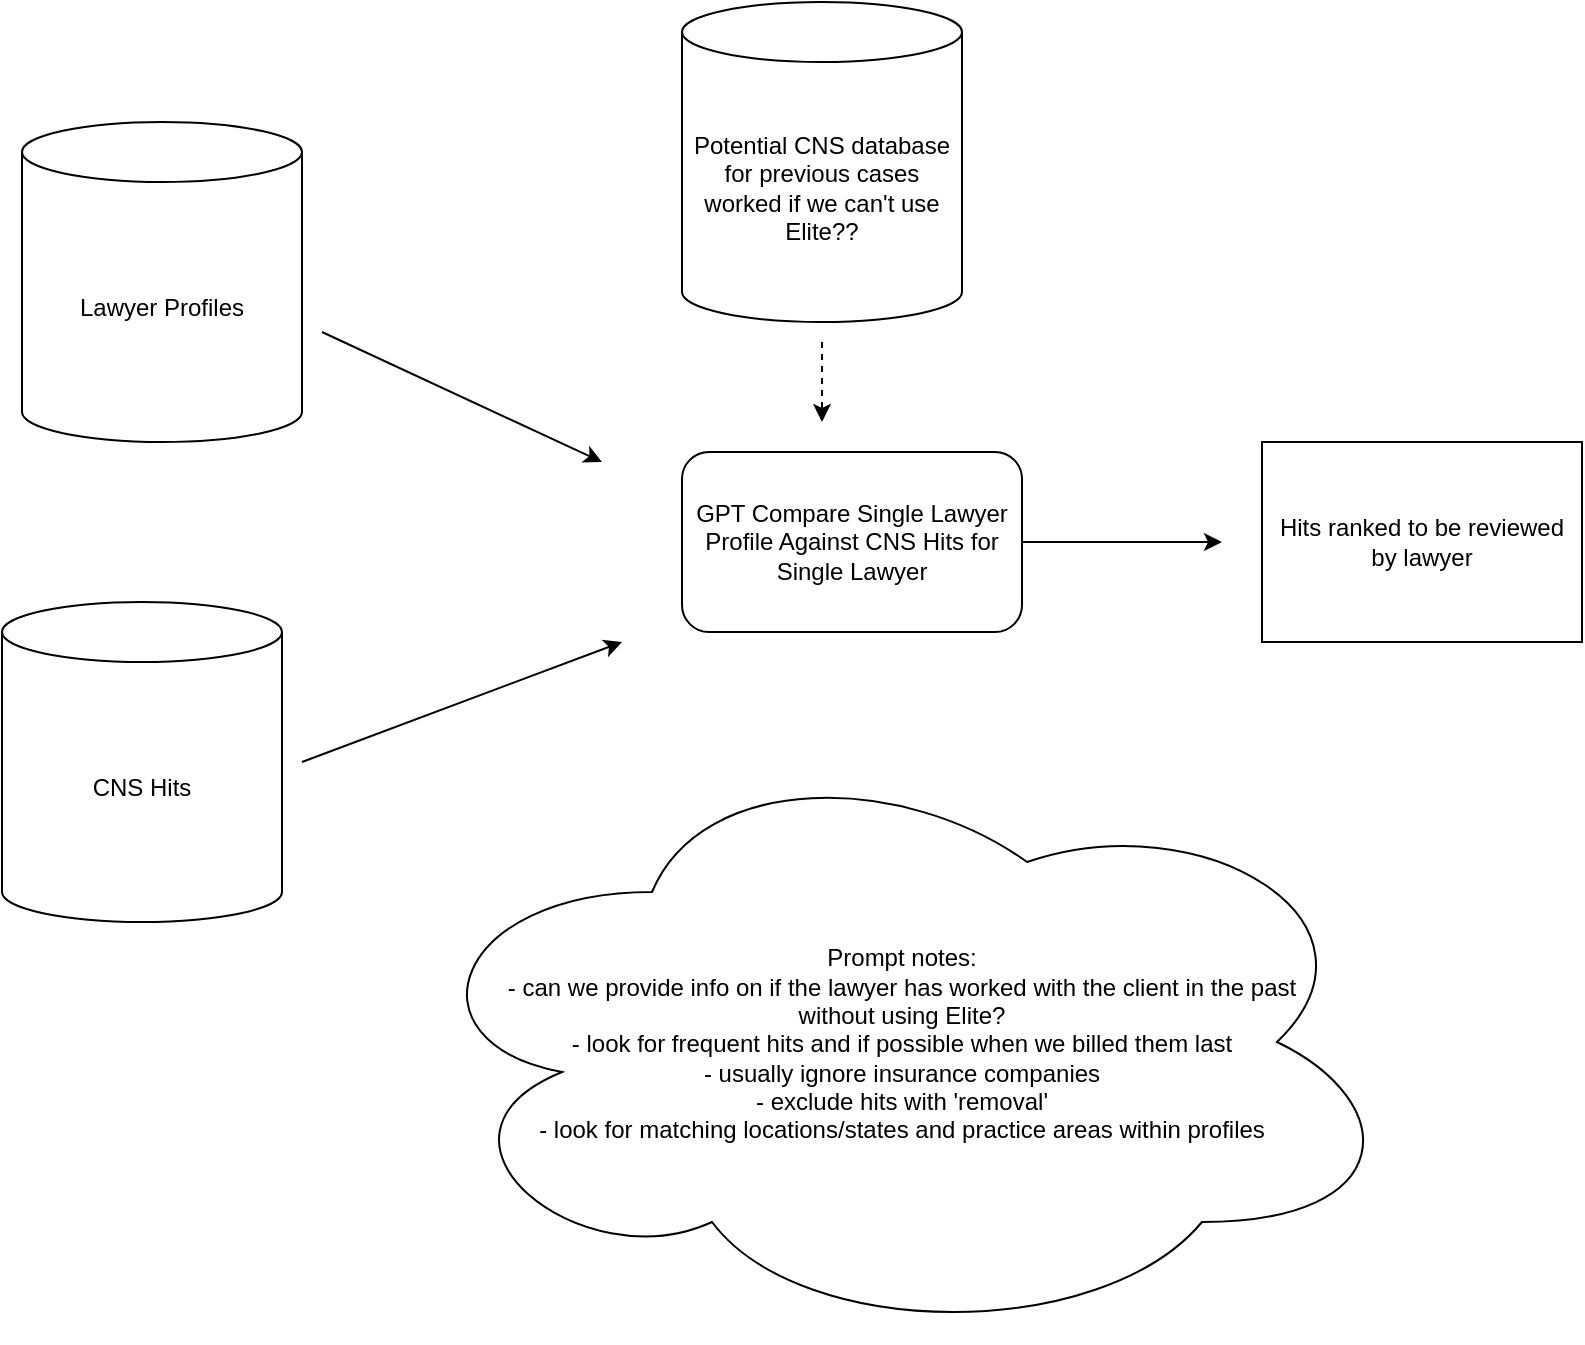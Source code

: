 <mxfile version="25.0.1">
  <diagram name="Page-1" id="eAX5Wr9f9w65LLw0vjtU">
    <mxGraphModel dx="1434" dy="780" grid="1" gridSize="10" guides="1" tooltips="1" connect="1" arrows="1" fold="1" page="1" pageScale="1" pageWidth="1100" pageHeight="850" math="0" shadow="0">
      <root>
        <mxCell id="0" />
        <mxCell id="1" parent="0" />
        <mxCell id="rYC8dQQM3VgM-CVt3eXh-1" value="Lawyer Profiles" style="shape=cylinder3;whiteSpace=wrap;html=1;boundedLbl=1;backgroundOutline=1;size=15;" vertex="1" parent="1">
          <mxGeometry x="80" y="60" width="140" height="160" as="geometry" />
        </mxCell>
        <mxCell id="rYC8dQQM3VgM-CVt3eXh-2" value="CNS Hits" style="shape=cylinder3;whiteSpace=wrap;html=1;boundedLbl=1;backgroundOutline=1;size=15;" vertex="1" parent="1">
          <mxGeometry x="70" y="300" width="140" height="160" as="geometry" />
        </mxCell>
        <mxCell id="rYC8dQQM3VgM-CVt3eXh-3" value="GPT Compare Single Lawyer Profile Against CNS Hits for Single Lawyer" style="rounded=1;whiteSpace=wrap;html=1;" vertex="1" parent="1">
          <mxGeometry x="410" y="225" width="170" height="90" as="geometry" />
        </mxCell>
        <mxCell id="rYC8dQQM3VgM-CVt3eXh-4" value="Hits ranked to be reviewed by lawyer" style="rounded=0;whiteSpace=wrap;html=1;" vertex="1" parent="1">
          <mxGeometry x="700" y="220" width="160" height="100" as="geometry" />
        </mxCell>
        <mxCell id="rYC8dQQM3VgM-CVt3eXh-5" value="" style="endArrow=classic;html=1;rounded=0;" edge="1" parent="1">
          <mxGeometry width="50" height="50" relative="1" as="geometry">
            <mxPoint x="230" y="165" as="sourcePoint" />
            <mxPoint x="370" y="230" as="targetPoint" />
          </mxGeometry>
        </mxCell>
        <mxCell id="rYC8dQQM3VgM-CVt3eXh-6" value="" style="endArrow=classic;html=1;rounded=0;" edge="1" parent="1">
          <mxGeometry width="50" height="50" relative="1" as="geometry">
            <mxPoint x="220" y="380" as="sourcePoint" />
            <mxPoint x="380" y="320" as="targetPoint" />
          </mxGeometry>
        </mxCell>
        <mxCell id="rYC8dQQM3VgM-CVt3eXh-7" value="Prompt notes:&lt;div&gt;- can we provide info on if the lawyer has worked with the client in the past without using Elite?&lt;/div&gt;&lt;div&gt;- look for frequent hits and if possible when we billed them last&lt;/div&gt;&lt;div&gt;- usually ignore insurance companies&lt;/div&gt;&lt;div&gt;- exclude hits with &#39;removal&#39;&lt;/div&gt;&lt;div&gt;- look for matching locations/states and practice areas within profiles&lt;/div&gt;" style="ellipse;shape=cloud;whiteSpace=wrap;html=1;spacing=2;spacingTop=2;spacingLeft=43;spacingRight=43;" vertex="1" parent="1">
          <mxGeometry x="270" y="370" width="500" height="300" as="geometry" />
        </mxCell>
        <mxCell id="rYC8dQQM3VgM-CVt3eXh-9" value="" style="endArrow=classic;html=1;rounded=0;" edge="1" parent="1">
          <mxGeometry width="50" height="50" relative="1" as="geometry">
            <mxPoint x="580" y="270" as="sourcePoint" />
            <mxPoint x="680" y="270" as="targetPoint" />
          </mxGeometry>
        </mxCell>
        <mxCell id="rYC8dQQM3VgM-CVt3eXh-10" value="Potential CNS database for previous cases worked if we can&#39;t use Elite??" style="shape=cylinder3;whiteSpace=wrap;html=1;boundedLbl=1;backgroundOutline=1;size=15;" vertex="1" parent="1">
          <mxGeometry x="410" width="140" height="160" as="geometry" />
        </mxCell>
        <mxCell id="rYC8dQQM3VgM-CVt3eXh-11" value="" style="endArrow=classic;html=1;rounded=0;dashed=1;" edge="1" parent="1">
          <mxGeometry width="50" height="50" relative="1" as="geometry">
            <mxPoint x="480" y="170" as="sourcePoint" />
            <mxPoint x="480" y="210" as="targetPoint" />
          </mxGeometry>
        </mxCell>
      </root>
    </mxGraphModel>
  </diagram>
</mxfile>
